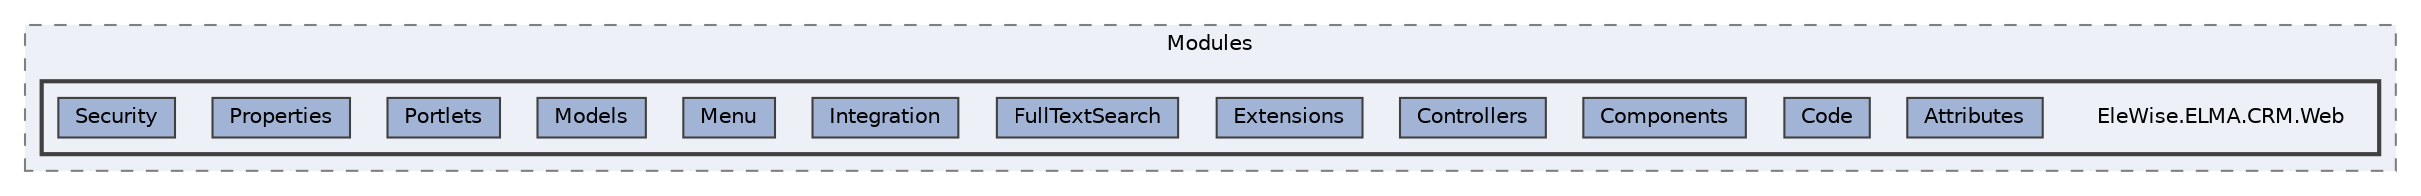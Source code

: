 digraph "Web/Modules/EleWise.ELMA.CRM.Web"
{
 // LATEX_PDF_SIZE
  bgcolor="transparent";
  edge [fontname=Helvetica,fontsize=10,labelfontname=Helvetica,labelfontsize=10];
  node [fontname=Helvetica,fontsize=10,shape=box,height=0.2,width=0.4];
  compound=true
  subgraph clusterdir_7ee4616d7792420b09aab8c4c7e23d47 {
    graph [ bgcolor="#edf0f7", pencolor="grey50", label="Modules", fontname=Helvetica,fontsize=10 style="filled,dashed", URL="dir_7ee4616d7792420b09aab8c4c7e23d47.html",tooltip=""]
  subgraph clusterdir_4fb32d53c93fcd68829c576cb877833d {
    graph [ bgcolor="#edf0f7", pencolor="grey25", label="", fontname=Helvetica,fontsize=10 style="filled,bold", URL="dir_4fb32d53c93fcd68829c576cb877833d.html",tooltip=""]
    dir_4fb32d53c93fcd68829c576cb877833d [shape=plaintext, label="EleWise.ELMA.CRM.Web"];
  dir_1a3994af6f1549895db8328e9f8e0c51 [label="Attributes", fillcolor="#a2b4d6", color="grey25", style="filled", URL="dir_1a3994af6f1549895db8328e9f8e0c51.html",tooltip=""];
  dir_4a9dde4235bd6c95cec0c3fcffb2a9eb [label="Code", fillcolor="#a2b4d6", color="grey25", style="filled", URL="dir_4a9dde4235bd6c95cec0c3fcffb2a9eb.html",tooltip=""];
  dir_41806d9524a303eaea36b8e8ab622cb3 [label="Components", fillcolor="#a2b4d6", color="grey25", style="filled", URL="dir_41806d9524a303eaea36b8e8ab622cb3.html",tooltip=""];
  dir_d4645ee044b1838cbfd31a4944312b34 [label="Controllers", fillcolor="#a2b4d6", color="grey25", style="filled", URL="dir_d4645ee044b1838cbfd31a4944312b34.html",tooltip=""];
  dir_f0a30ddce9548cad614c590f93c8dd3b [label="Extensions", fillcolor="#a2b4d6", color="grey25", style="filled", URL="dir_f0a30ddce9548cad614c590f93c8dd3b.html",tooltip=""];
  dir_8dd9f4416fbaaba05d932977bcd47544 [label="FullTextSearch", fillcolor="#a2b4d6", color="grey25", style="filled", URL="dir_8dd9f4416fbaaba05d932977bcd47544.html",tooltip=""];
  dir_ee3afc5dd5ea365f3ecf4db774a923b3 [label="Integration", fillcolor="#a2b4d6", color="grey25", style="filled", URL="dir_ee3afc5dd5ea365f3ecf4db774a923b3.html",tooltip=""];
  dir_cffe269d5e5323085ddc7f96b597bf25 [label="Menu", fillcolor="#a2b4d6", color="grey25", style="filled", URL="dir_cffe269d5e5323085ddc7f96b597bf25.html",tooltip=""];
  dir_f0cfb9a2c23bce63d73b9ea6df65f22e [label="Models", fillcolor="#a2b4d6", color="grey25", style="filled", URL="dir_f0cfb9a2c23bce63d73b9ea6df65f22e.html",tooltip=""];
  dir_2857541dda5402b22e828fb7b42abadd [label="Portlets", fillcolor="#a2b4d6", color="grey25", style="filled", URL="dir_2857541dda5402b22e828fb7b42abadd.html",tooltip=""];
  dir_7144772a5d6b6ae9a41341d049833c7b [label="Properties", fillcolor="#a2b4d6", color="grey25", style="filled", URL="dir_7144772a5d6b6ae9a41341d049833c7b.html",tooltip=""];
  dir_bc7f7554fe44a18d8ab63105c20a6965 [label="Security", fillcolor="#a2b4d6", color="grey25", style="filled", URL="dir_bc7f7554fe44a18d8ab63105c20a6965.html",tooltip=""];
  }
  }
}
